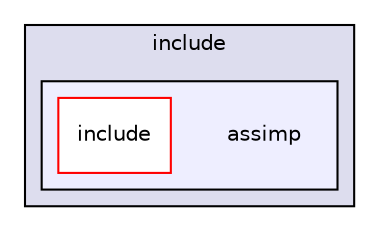 digraph "include/assimp" {
  compound=true
  node [ fontsize="10", fontname="Helvetica"];
  edge [ labelfontsize="10", labelfontname="Helvetica"];
  subgraph clusterdir_d44c64559bbebec7f509842c48db8b23 {
    graph [ bgcolor="#ddddee", pencolor="black", label="include" fontname="Helvetica", fontsize="10", URL="dir_d44c64559bbebec7f509842c48db8b23.html"]
  subgraph clusterdir_2a3ab8ae23d2cffc0bffa70c4703d52b {
    graph [ bgcolor="#eeeeff", pencolor="black", label="" URL="dir_2a3ab8ae23d2cffc0bffa70c4703d52b.html"];
    dir_2a3ab8ae23d2cffc0bffa70c4703d52b [shape=plaintext label="assimp"];
    dir_775f47f696c8e1c7e288eb84d9156930 [shape=box label="include" color="red" fillcolor="white" style="filled" URL="dir_775f47f696c8e1c7e288eb84d9156930.html"];
  }
  }
}
